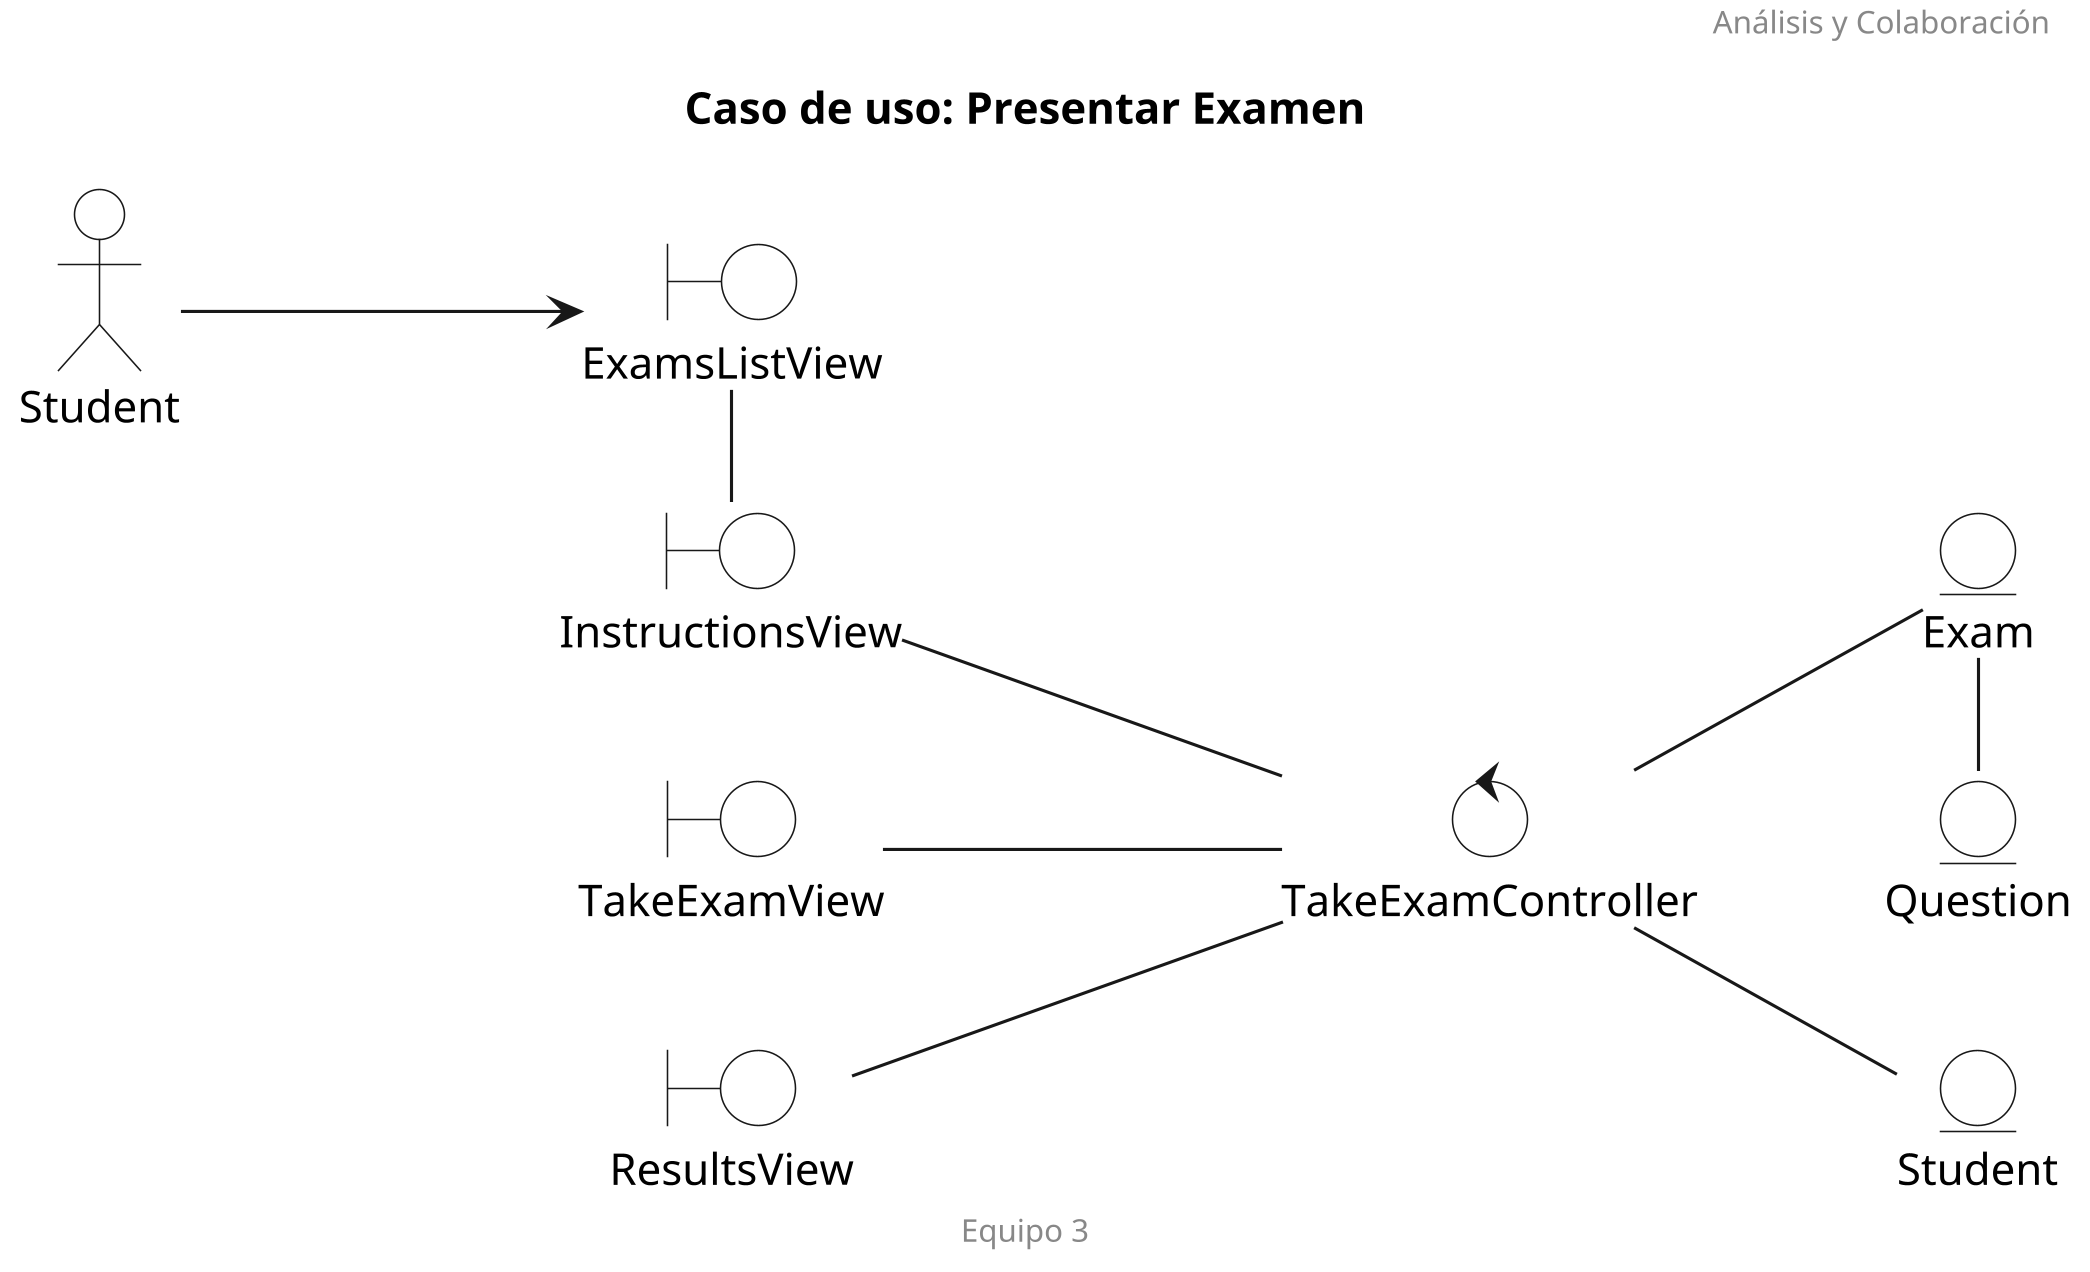 @startuml "Diagrama de colaboracion"

title "Caso de uso: Presentar Examen"

left to right direction

skinparam Dpi 300
skinparam EntityBackgroundColor white
skinparam BoundaryBackgroundColor white
skinparam ControlBackgroundColor white
skinparam ActorBackgroundColor white

header Análisis y Colaboración
footer Equipo 3

actor "Student" as std
boundary "ExamsListView" as ELV
boundary "InstructionsView" as IV
boundary "TakeExamView" as TEV
boundary "ResultsView" as RV
control "TakeExamController" as TEC
entity "Student" as stde
entity "Exam" as ex
entity "Question" as que



std--->ELV
ELV-IV
IV---TEC
TEV---TEC
RV---TEC
TEC--stde
TEC--ex
ex-que

@enduml